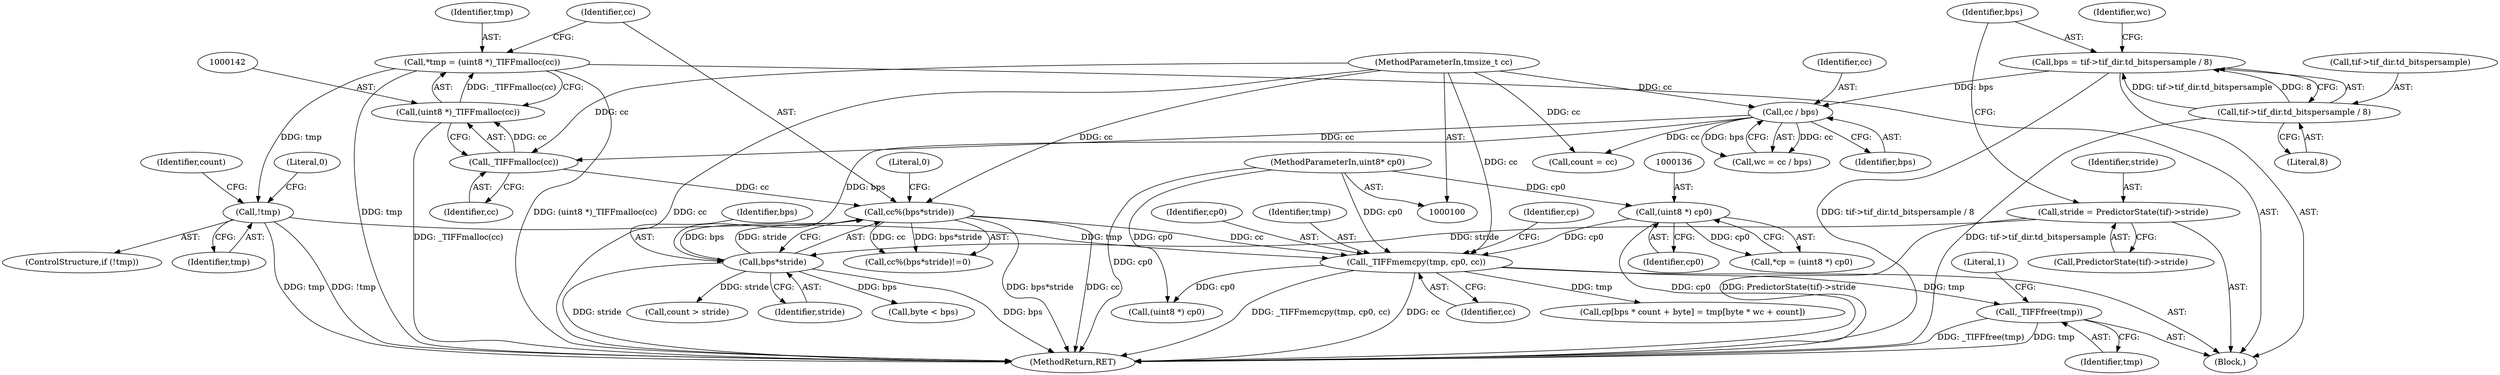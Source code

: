 digraph "0_libtiff_3ca657a8793dd011bf869695d72ad31c779c3cc1_3@pointer" {
"1000238" [label="(Call,_TIFFfree(tmp))"];
"1000193" [label="(Call,_TIFFmemcpy(tmp, cp0, cc))"];
"1000164" [label="(Call,!tmp)"];
"1000139" [label="(Call,*tmp = (uint8 *)_TIFFmalloc(cc))"];
"1000141" [label="(Call,(uint8 *)_TIFFmalloc(cc))"];
"1000143" [label="(Call,_TIFFmalloc(cc))"];
"1000103" [label="(MethodParameterIn,tmsize_t cc)"];
"1000125" [label="(Call,cc / bps)"];
"1000113" [label="(Call,bps = tif->tif_dir.td_bitspersample / 8)"];
"1000115" [label="(Call,tif->tif_dir.td_bitspersample / 8)"];
"1000135" [label="(Call,(uint8 *) cp0)"];
"1000102" [label="(MethodParameterIn,uint8* cp0)"];
"1000147" [label="(Call,cc%(bps*stride))"];
"1000149" [label="(Call,bps*stride)"];
"1000106" [label="(Call,stride = PredictorState(tif)->stride)"];
"1000193" [label="(Call,_TIFFmemcpy(tmp, cp0, cc))"];
"1000199" [label="(Call,(uint8 *) cp0)"];
"1000217" [label="(Call,byte < bps)"];
"1000170" [label="(Identifier,count)"];
"1000139" [label="(Call,*tmp = (uint8 *)_TIFFmalloc(cc))"];
"1000129" [label="(Call,count = cc)"];
"1000149" [label="(Call,bps*stride)"];
"1000113" [label="(Call,bps = tif->tif_dir.td_bitspersample / 8)"];
"1000165" [label="(Identifier,tmp)"];
"1000163" [label="(ControlStructure,if (!tmp))"];
"1000114" [label="(Identifier,bps)"];
"1000169" [label="(Call,count > stride)"];
"1000106" [label="(Call,stride = PredictorState(tif)->stride)"];
"1000125" [label="(Call,cc / bps)"];
"1000167" [label="(Literal,0)"];
"1000148" [label="(Identifier,cc)"];
"1000103" [label="(MethodParameterIn,tmsize_t cc)"];
"1000143" [label="(Call,_TIFFmalloc(cc))"];
"1000108" [label="(Call,PredictorState(tif)->stride)"];
"1000115" [label="(Call,tif->tif_dir.td_bitspersample / 8)"];
"1000104" [label="(Block,)"];
"1000144" [label="(Identifier,cc)"];
"1000102" [label="(MethodParameterIn,uint8* cp0)"];
"1000241" [label="(Literal,1)"];
"1000126" [label="(Identifier,cc)"];
"1000147" [label="(Call,cc%(bps*stride))"];
"1000141" [label="(Call,(uint8 *)_TIFFmalloc(cc))"];
"1000150" [label="(Identifier,bps)"];
"1000242" [label="(MethodReturn,RET)"];
"1000135" [label="(Call,(uint8 *) cp0)"];
"1000198" [label="(Identifier,cp)"];
"1000123" [label="(Call,wc = cc / bps)"];
"1000124" [label="(Identifier,wc)"];
"1000116" [label="(Call,tif->tif_dir.td_bitspersample)"];
"1000133" [label="(Call,*cp = (uint8 *) cp0)"];
"1000107" [label="(Identifier,stride)"];
"1000196" [label="(Identifier,cc)"];
"1000223" [label="(Call,cp[bps * count + byte] = tmp[byte * wc + count])"];
"1000152" [label="(Literal,0)"];
"1000238" [label="(Call,_TIFFfree(tmp))"];
"1000164" [label="(Call,!tmp)"];
"1000127" [label="(Identifier,bps)"];
"1000239" [label="(Identifier,tmp)"];
"1000121" [label="(Literal,8)"];
"1000195" [label="(Identifier,cp0)"];
"1000137" [label="(Identifier,cp0)"];
"1000140" [label="(Identifier,tmp)"];
"1000146" [label="(Call,cc%(bps*stride)!=0)"];
"1000194" [label="(Identifier,tmp)"];
"1000151" [label="(Identifier,stride)"];
"1000238" -> "1000104"  [label="AST: "];
"1000238" -> "1000239"  [label="CFG: "];
"1000239" -> "1000238"  [label="AST: "];
"1000241" -> "1000238"  [label="CFG: "];
"1000238" -> "1000242"  [label="DDG: tmp"];
"1000238" -> "1000242"  [label="DDG: _TIFFfree(tmp)"];
"1000193" -> "1000238"  [label="DDG: tmp"];
"1000193" -> "1000104"  [label="AST: "];
"1000193" -> "1000196"  [label="CFG: "];
"1000194" -> "1000193"  [label="AST: "];
"1000195" -> "1000193"  [label="AST: "];
"1000196" -> "1000193"  [label="AST: "];
"1000198" -> "1000193"  [label="CFG: "];
"1000193" -> "1000242"  [label="DDG: _TIFFmemcpy(tmp, cp0, cc)"];
"1000193" -> "1000242"  [label="DDG: cc"];
"1000164" -> "1000193"  [label="DDG: tmp"];
"1000135" -> "1000193"  [label="DDG: cp0"];
"1000102" -> "1000193"  [label="DDG: cp0"];
"1000147" -> "1000193"  [label="DDG: cc"];
"1000103" -> "1000193"  [label="DDG: cc"];
"1000193" -> "1000199"  [label="DDG: cp0"];
"1000193" -> "1000223"  [label="DDG: tmp"];
"1000164" -> "1000163"  [label="AST: "];
"1000164" -> "1000165"  [label="CFG: "];
"1000165" -> "1000164"  [label="AST: "];
"1000167" -> "1000164"  [label="CFG: "];
"1000170" -> "1000164"  [label="CFG: "];
"1000164" -> "1000242"  [label="DDG: !tmp"];
"1000164" -> "1000242"  [label="DDG: tmp"];
"1000139" -> "1000164"  [label="DDG: tmp"];
"1000139" -> "1000104"  [label="AST: "];
"1000139" -> "1000141"  [label="CFG: "];
"1000140" -> "1000139"  [label="AST: "];
"1000141" -> "1000139"  [label="AST: "];
"1000148" -> "1000139"  [label="CFG: "];
"1000139" -> "1000242"  [label="DDG: tmp"];
"1000139" -> "1000242"  [label="DDG: (uint8 *)_TIFFmalloc(cc)"];
"1000141" -> "1000139"  [label="DDG: _TIFFmalloc(cc)"];
"1000141" -> "1000143"  [label="CFG: "];
"1000142" -> "1000141"  [label="AST: "];
"1000143" -> "1000141"  [label="AST: "];
"1000141" -> "1000242"  [label="DDG: _TIFFmalloc(cc)"];
"1000143" -> "1000141"  [label="DDG: cc"];
"1000143" -> "1000144"  [label="CFG: "];
"1000144" -> "1000143"  [label="AST: "];
"1000103" -> "1000143"  [label="DDG: cc"];
"1000125" -> "1000143"  [label="DDG: cc"];
"1000143" -> "1000147"  [label="DDG: cc"];
"1000103" -> "1000100"  [label="AST: "];
"1000103" -> "1000242"  [label="DDG: cc"];
"1000103" -> "1000125"  [label="DDG: cc"];
"1000103" -> "1000129"  [label="DDG: cc"];
"1000103" -> "1000147"  [label="DDG: cc"];
"1000125" -> "1000123"  [label="AST: "];
"1000125" -> "1000127"  [label="CFG: "];
"1000126" -> "1000125"  [label="AST: "];
"1000127" -> "1000125"  [label="AST: "];
"1000123" -> "1000125"  [label="CFG: "];
"1000125" -> "1000123"  [label="DDG: cc"];
"1000125" -> "1000123"  [label="DDG: bps"];
"1000113" -> "1000125"  [label="DDG: bps"];
"1000125" -> "1000129"  [label="DDG: cc"];
"1000125" -> "1000149"  [label="DDG: bps"];
"1000113" -> "1000104"  [label="AST: "];
"1000113" -> "1000115"  [label="CFG: "];
"1000114" -> "1000113"  [label="AST: "];
"1000115" -> "1000113"  [label="AST: "];
"1000124" -> "1000113"  [label="CFG: "];
"1000113" -> "1000242"  [label="DDG: tif->tif_dir.td_bitspersample / 8"];
"1000115" -> "1000113"  [label="DDG: tif->tif_dir.td_bitspersample"];
"1000115" -> "1000113"  [label="DDG: 8"];
"1000115" -> "1000121"  [label="CFG: "];
"1000116" -> "1000115"  [label="AST: "];
"1000121" -> "1000115"  [label="AST: "];
"1000115" -> "1000242"  [label="DDG: tif->tif_dir.td_bitspersample"];
"1000135" -> "1000133"  [label="AST: "];
"1000135" -> "1000137"  [label="CFG: "];
"1000136" -> "1000135"  [label="AST: "];
"1000137" -> "1000135"  [label="AST: "];
"1000133" -> "1000135"  [label="CFG: "];
"1000135" -> "1000242"  [label="DDG: cp0"];
"1000135" -> "1000133"  [label="DDG: cp0"];
"1000102" -> "1000135"  [label="DDG: cp0"];
"1000102" -> "1000100"  [label="AST: "];
"1000102" -> "1000242"  [label="DDG: cp0"];
"1000102" -> "1000199"  [label="DDG: cp0"];
"1000147" -> "1000146"  [label="AST: "];
"1000147" -> "1000149"  [label="CFG: "];
"1000148" -> "1000147"  [label="AST: "];
"1000149" -> "1000147"  [label="AST: "];
"1000152" -> "1000147"  [label="CFG: "];
"1000147" -> "1000242"  [label="DDG: bps*stride"];
"1000147" -> "1000242"  [label="DDG: cc"];
"1000147" -> "1000146"  [label="DDG: cc"];
"1000147" -> "1000146"  [label="DDG: bps*stride"];
"1000149" -> "1000147"  [label="DDG: bps"];
"1000149" -> "1000147"  [label="DDG: stride"];
"1000149" -> "1000151"  [label="CFG: "];
"1000150" -> "1000149"  [label="AST: "];
"1000151" -> "1000149"  [label="AST: "];
"1000149" -> "1000242"  [label="DDG: bps"];
"1000149" -> "1000242"  [label="DDG: stride"];
"1000106" -> "1000149"  [label="DDG: stride"];
"1000149" -> "1000169"  [label="DDG: stride"];
"1000149" -> "1000217"  [label="DDG: bps"];
"1000106" -> "1000104"  [label="AST: "];
"1000106" -> "1000108"  [label="CFG: "];
"1000107" -> "1000106"  [label="AST: "];
"1000108" -> "1000106"  [label="AST: "];
"1000114" -> "1000106"  [label="CFG: "];
"1000106" -> "1000242"  [label="DDG: PredictorState(tif)->stride"];
}
